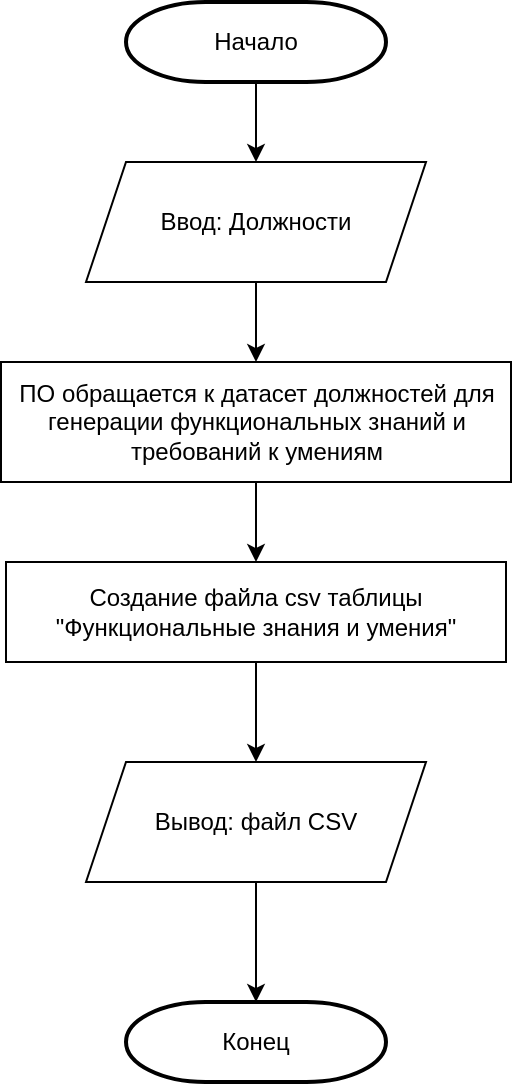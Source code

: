 <mxfile version="25.0.3">
  <diagram name="Страница — 1" id="FZuVYSKQKKseB5JXQPXO">
    <mxGraphModel dx="1290" dy="567" grid="1" gridSize="10" guides="1" tooltips="1" connect="1" arrows="1" fold="1" page="1" pageScale="1" pageWidth="827" pageHeight="1169" math="0" shadow="0">
      <root>
        <mxCell id="0" />
        <mxCell id="1" parent="0" />
        <mxCell id="zzf1q3I249V0uwJ0rVMr-1" value="" style="edgeStyle=orthogonalEdgeStyle;rounded=0;orthogonalLoop=1;jettySize=auto;html=1;" parent="1" source="zzf1q3I249V0uwJ0rVMr-2" target="zzf1q3I249V0uwJ0rVMr-5" edge="1">
          <mxGeometry relative="1" as="geometry" />
        </mxCell>
        <mxCell id="zzf1q3I249V0uwJ0rVMr-2" value="Начало" style="strokeWidth=2;html=1;shape=mxgraph.flowchart.terminator;whiteSpace=wrap;" parent="1" vertex="1">
          <mxGeometry x="380" y="60" width="130" height="40" as="geometry" />
        </mxCell>
        <mxCell id="zzf1q3I249V0uwJ0rVMr-3" value="Конец" style="strokeWidth=2;html=1;shape=mxgraph.flowchart.terminator;whiteSpace=wrap;" parent="1" vertex="1">
          <mxGeometry x="380" y="560" width="130" height="40" as="geometry" />
        </mxCell>
        <mxCell id="zzf1q3I249V0uwJ0rVMr-4" value="" style="edgeStyle=orthogonalEdgeStyle;rounded=0;orthogonalLoop=1;jettySize=auto;html=1;" parent="1" source="zzf1q3I249V0uwJ0rVMr-5" target="zzf1q3I249V0uwJ0rVMr-7" edge="1">
          <mxGeometry relative="1" as="geometry" />
        </mxCell>
        <mxCell id="zzf1q3I249V0uwJ0rVMr-5" value="Ввод: Должности" style="shape=parallelogram;perimeter=parallelogramPerimeter;whiteSpace=wrap;html=1;fixedSize=1;" parent="1" vertex="1">
          <mxGeometry x="360" y="140" width="170" height="60" as="geometry" />
        </mxCell>
        <mxCell id="zzf1q3I249V0uwJ0rVMr-14" value="" style="edgeStyle=orthogonalEdgeStyle;rounded=0;orthogonalLoop=1;jettySize=auto;html=1;" parent="1" source="zzf1q3I249V0uwJ0rVMr-7" target="zzf1q3I249V0uwJ0rVMr-9" edge="1">
          <mxGeometry relative="1" as="geometry" />
        </mxCell>
        <mxCell id="zzf1q3I249V0uwJ0rVMr-7" value="ПО обращается к датасет должностей для генерации функциональных знаний и требований к умениям" style="rounded=0;whiteSpace=wrap;html=1;" parent="1" vertex="1">
          <mxGeometry x="317.5" y="240" width="255" height="60" as="geometry" />
        </mxCell>
        <mxCell id="zzf1q3I249V0uwJ0rVMr-8" value="" style="edgeStyle=orthogonalEdgeStyle;rounded=0;orthogonalLoop=1;jettySize=auto;html=1;" parent="1" source="zzf1q3I249V0uwJ0rVMr-9" target="zzf1q3I249V0uwJ0rVMr-11" edge="1">
          <mxGeometry relative="1" as="geometry" />
        </mxCell>
        <mxCell id="zzf1q3I249V0uwJ0rVMr-9" value="Создание файла csv таблицы &quot;Функциональные знания и умения&quot;" style="rounded=0;whiteSpace=wrap;html=1;" parent="1" vertex="1">
          <mxGeometry x="320" y="340" width="250" height="50" as="geometry" />
        </mxCell>
        <mxCell id="zzf1q3I249V0uwJ0rVMr-10" value="" style="edgeStyle=orthogonalEdgeStyle;rounded=0;orthogonalLoop=1;jettySize=auto;html=1;" parent="1" source="zzf1q3I249V0uwJ0rVMr-11" target="zzf1q3I249V0uwJ0rVMr-3" edge="1">
          <mxGeometry relative="1" as="geometry" />
        </mxCell>
        <mxCell id="zzf1q3I249V0uwJ0rVMr-11" value="Вывод: файл CSV" style="shape=parallelogram;perimeter=parallelogramPerimeter;whiteSpace=wrap;html=1;fixedSize=1;" parent="1" vertex="1">
          <mxGeometry x="360" y="440" width="170" height="60" as="geometry" />
        </mxCell>
      </root>
    </mxGraphModel>
  </diagram>
</mxfile>
